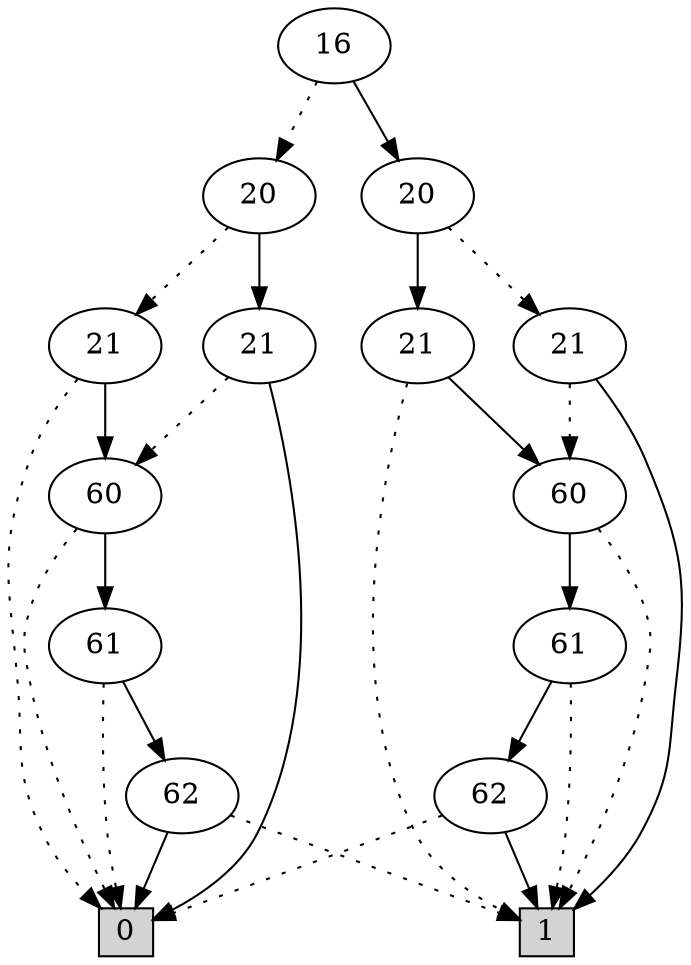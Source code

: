 digraph G {
0 [shape=box, label="0", style=filled, shape=box, height=0.3, width=0.3];
1 [shape=box, label="1", style=filled, shape=box, height=0.3, width=0.3];
256 [label="16"];
256 -> 254 [style=dotted];
256 -> 255 [style=filled];
254 [label="20"];
254 -> 220 [style=dotted];
254 -> 212 [style=filled];
220 [label="21"];
220 -> 0 [style=dotted];
220 -> 204 [style=filled];
204 [label="60"];
204 -> 0 [style=dotted];
204 -> 202 [style=filled];
202 [label="61"];
202 -> 0 [style=dotted];
202 -> 127 [style=filled];
127 [label="62"];
127 -> 1 [style=dotted];
127 -> 0 [style=filled];
212 [label="21"];
212 -> 204 [style=dotted];
212 -> 0 [style=filled];
255 [label="20"];
255 -> 216 [style=dotted];
255 -> 225 [style=filled];
216 [label="21"];
216 -> 205 [style=dotted];
216 -> 1 [style=filled];
205 [label="60"];
205 -> 1 [style=dotted];
205 -> 203 [style=filled];
203 [label="61"];
203 -> 1 [style=dotted];
203 -> 126 [style=filled];
126 [label="62"];
126 -> 0 [style=dotted];
126 -> 1 [style=filled];
225 [label="21"];
225 -> 1 [style=dotted];
225 -> 205 [style=filled];
}
